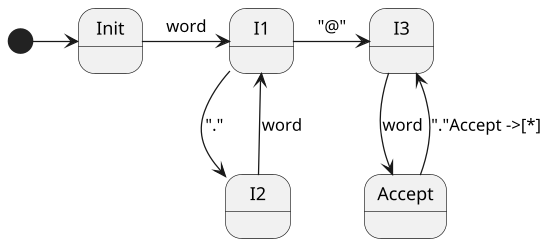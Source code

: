@startuml
'skinparam linetype ortho
scale 550 width

[*] -> Init
Init -right-> I1 : word
I1 -right-> I2 : "."
I2 --> I1 : word
I1 -right-> I3 : "@"
I3 -right->Accept: word
Accept -->I3: "."\
Accept ->[*]
@enduml